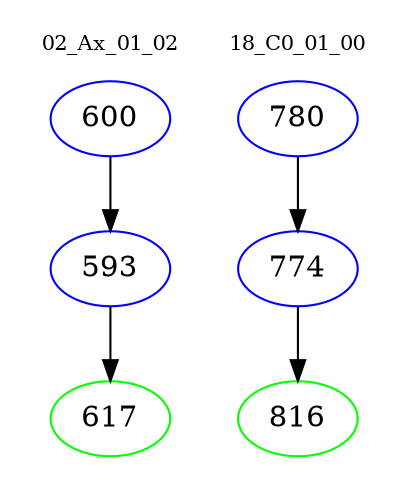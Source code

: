 digraph{
subgraph cluster_0 {
color = white
label = "02_Ax_01_02";
fontsize=10;
T0_600 [label="600", color="blue"]
T0_600 -> T0_593 [color="black"]
T0_593 [label="593", color="blue"]
T0_593 -> T0_617 [color="black"]
T0_617 [label="617", color="green"]
}
subgraph cluster_1 {
color = white
label = "18_C0_01_00";
fontsize=10;
T1_780 [label="780", color="blue"]
T1_780 -> T1_774 [color="black"]
T1_774 [label="774", color="blue"]
T1_774 -> T1_816 [color="black"]
T1_816 [label="816", color="green"]
}
}
